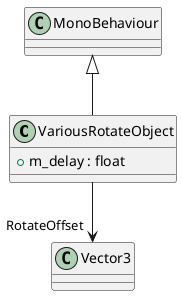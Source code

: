 @startuml
class VariousRotateObject {
    + m_delay : float
}
MonoBehaviour <|-- VariousRotateObject
VariousRotateObject --> "RotateOffset" Vector3
@enduml
